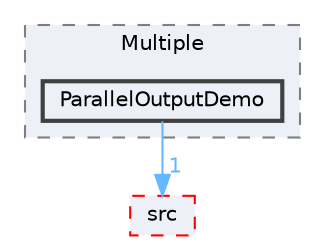 digraph "FastLED/FastLED/examples/Multiple/ParallelOutputDemo"
{
 // LATEX_PDF_SIZE
  bgcolor="transparent";
  edge [fontname=Helvetica,fontsize=10,labelfontname=Helvetica,labelfontsize=10];
  node [fontname=Helvetica,fontsize=10,shape=box,height=0.2,width=0.4];
  compound=true
  subgraph clusterdir_cf565d769feee0e1d0af50e50032e883 {
    graph [ bgcolor="#edf0f7", pencolor="grey50", label="Multiple", fontname=Helvetica,fontsize=10 style="filled,dashed", URL="dir_cf565d769feee0e1d0af50e50032e883.html",tooltip=""]
  dir_a429fdc1f7b872e32678f16e26617b54 [label="ParallelOutputDemo", fillcolor="#edf0f7", color="grey25", style="filled,bold", URL="dir_a429fdc1f7b872e32678f16e26617b54.html",tooltip=""];
  }
  dir_e6a3de723047763e6a27a3cab040759e [label="src", fillcolor="#edf0f7", color="red", style="filled,dashed", URL="dir_e6a3de723047763e6a27a3cab040759e.html",tooltip=""];
  dir_a429fdc1f7b872e32678f16e26617b54->dir_e6a3de723047763e6a27a3cab040759e [headlabel="1", labeldistance=1.5 headhref="dir_000062_000075.html" href="dir_000062_000075.html" color="steelblue1" fontcolor="steelblue1"];
}

